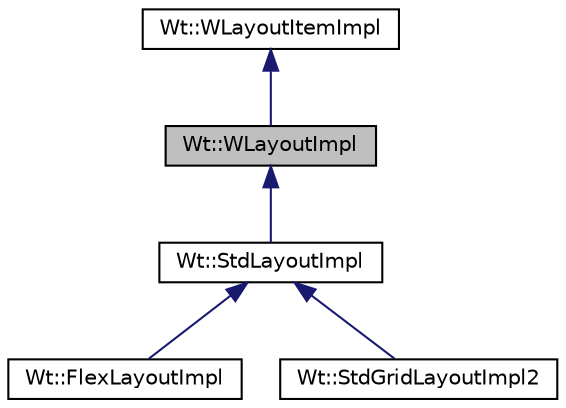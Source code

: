 digraph "Wt::WLayoutImpl"
{
 // LATEX_PDF_SIZE
  edge [fontname="Helvetica",fontsize="10",labelfontname="Helvetica",labelfontsize="10"];
  node [fontname="Helvetica",fontsize="10",shape=record];
  Node1 [label="Wt::WLayoutImpl",height=0.2,width=0.4,color="black", fillcolor="grey75", style="filled", fontcolor="black",tooltip="An abstract base class for implementing layout managers."];
  Node2 -> Node1 [dir="back",color="midnightblue",fontsize="10",style="solid"];
  Node2 [label="Wt::WLayoutItemImpl",height=0.2,width=0.4,color="black", fillcolor="white", style="filled",URL="$classWt_1_1WLayoutItemImpl.html",tooltip="An abstract base class for implementing layout managers."];
  Node1 -> Node3 [dir="back",color="midnightblue",fontsize="10",style="solid"];
  Node3 [label="Wt::StdLayoutImpl",height=0.2,width=0.4,color="black", fillcolor="white", style="filled",URL="$classWt_1_1StdLayoutImpl.html",tooltip=" "];
  Node3 -> Node4 [dir="back",color="midnightblue",fontsize="10",style="solid"];
  Node4 [label="Wt::FlexLayoutImpl",height=0.2,width=0.4,color="black", fillcolor="white", style="filled",URL="$classWt_1_1FlexLayoutImpl.html",tooltip=" "];
  Node3 -> Node5 [dir="back",color="midnightblue",fontsize="10",style="solid"];
  Node5 [label="Wt::StdGridLayoutImpl2",height=0.2,width=0.4,color="black", fillcolor="white", style="filled",URL="$classWt_1_1StdGridLayoutImpl2.html",tooltip=" "];
}

